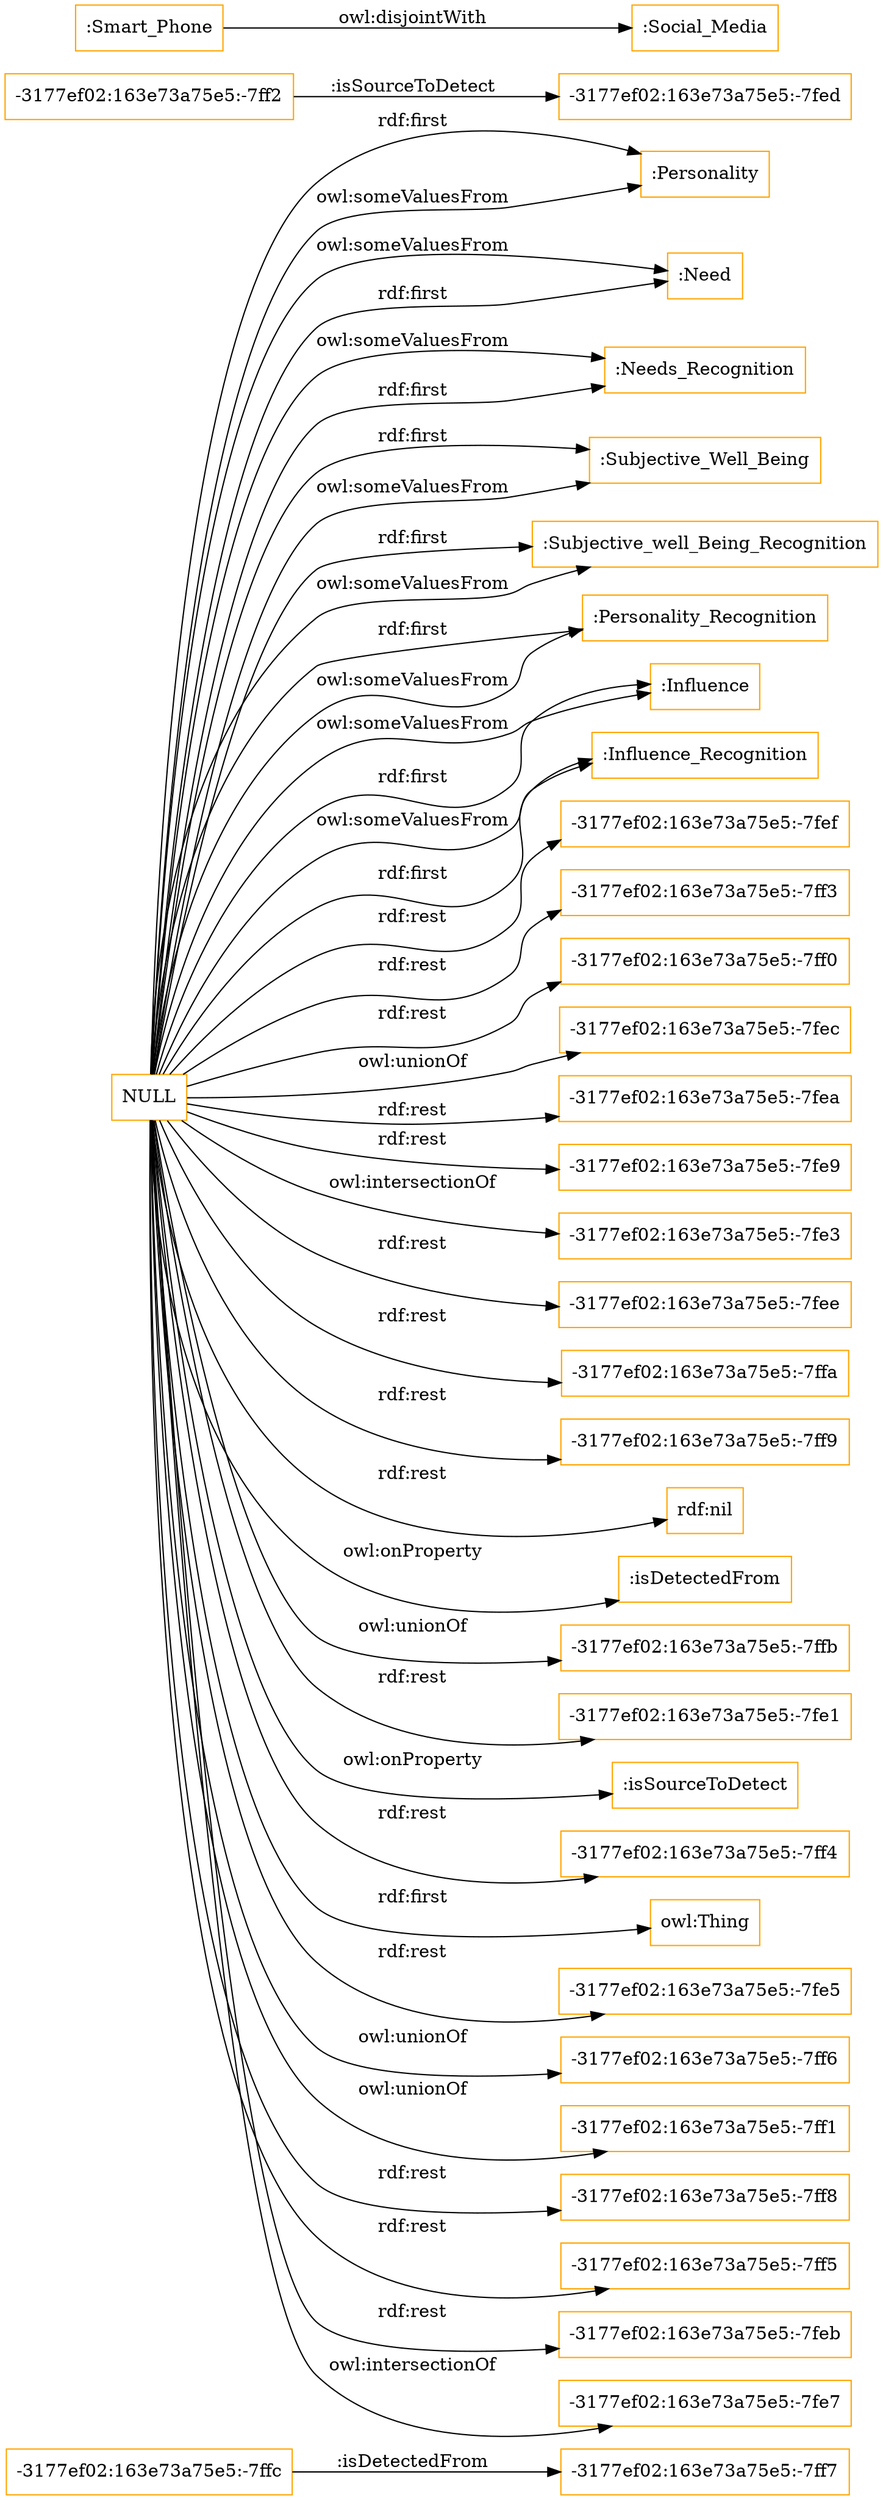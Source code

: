 digraph ar2dtool_diagram { 
rankdir=LR;
size="1501"
node [shape = rectangle, color="orange"]; "-3177ef02:163e73a75e5:-7ff7" ":Personality" ":Need" ":Needs_Recognition" "-3177ef02:163e73a75e5:-7ff2" ":Subjective_Well_Being" ":Subjective_well_Being_Recognition" ":Personality_Recognition" "-3177ef02:163e73a75e5:-7fed" "-3177ef02:163e73a75e5:-7ffc" ":Influence" ":Smart_Phone" ":Social_Media" ":Influence_Recognition" ; /*classes style*/
	"NULL" -> "-3177ef02:163e73a75e5:-7fef" [ label = "rdf:rest" ];
	"NULL" -> ":Personality_Recognition" [ label = "rdf:first" ];
	"NULL" -> "-3177ef02:163e73a75e5:-7ff3" [ label = "rdf:rest" ];
	"NULL" -> ":Personality" [ label = "rdf:first" ];
	"NULL" -> "-3177ef02:163e73a75e5:-7ff0" [ label = "rdf:rest" ];
	"NULL" -> ":Subjective_Well_Being" [ label = "rdf:first" ];
	"NULL" -> ":Personality_Recognition" [ label = "owl:someValuesFrom" ];
	"NULL" -> ":Need" [ label = "owl:someValuesFrom" ];
	"NULL" -> ":Influence" [ label = "owl:someValuesFrom" ];
	"NULL" -> "-3177ef02:163e73a75e5:-7fec" [ label = "owl:unionOf" ];
	"NULL" -> ":Influence_Recognition" [ label = "owl:someValuesFrom" ];
	"NULL" -> "-3177ef02:163e73a75e5:-7fea" [ label = "rdf:rest" ];
	"NULL" -> ":Personality" [ label = "owl:someValuesFrom" ];
	"NULL" -> "-3177ef02:163e73a75e5:-7fe9" [ label = "rdf:rest" ];
	"NULL" -> ":Needs_Recognition" [ label = "owl:someValuesFrom" ];
	"NULL" -> "-3177ef02:163e73a75e5:-7fe3" [ label = "owl:intersectionOf" ];
	"NULL" -> "-3177ef02:163e73a75e5:-7fee" [ label = "rdf:rest" ];
	"NULL" -> "-3177ef02:163e73a75e5:-7ffa" [ label = "rdf:rest" ];
	"NULL" -> "-3177ef02:163e73a75e5:-7ff9" [ label = "rdf:rest" ];
	"NULL" -> "rdf:nil" [ label = "rdf:rest" ];
	"NULL" -> ":isDetectedFrom" [ label = "owl:onProperty" ];
	"NULL" -> "-3177ef02:163e73a75e5:-7ffb" [ label = "owl:unionOf" ];
	"NULL" -> ":Subjective_well_Being_Recognition" [ label = "rdf:first" ];
	"NULL" -> "-3177ef02:163e73a75e5:-7fe1" [ label = "rdf:rest" ];
	"NULL" -> ":isSourceToDetect" [ label = "owl:onProperty" ];
	"NULL" -> ":Need" [ label = "rdf:first" ];
	"NULL" -> "-3177ef02:163e73a75e5:-7ff4" [ label = "rdf:rest" ];
	"NULL" -> "owl:Thing" [ label = "rdf:first" ];
	"NULL" -> "-3177ef02:163e73a75e5:-7fe5" [ label = "rdf:rest" ];
	"NULL" -> ":Subjective_well_Being_Recognition" [ label = "owl:someValuesFrom" ];
	"NULL" -> "-3177ef02:163e73a75e5:-7ff6" [ label = "owl:unionOf" ];
	"NULL" -> "-3177ef02:163e73a75e5:-7ff1" [ label = "owl:unionOf" ];
	"NULL" -> "-3177ef02:163e73a75e5:-7ff8" [ label = "rdf:rest" ];
	"NULL" -> ":Influence" [ label = "rdf:first" ];
	"NULL" -> "-3177ef02:163e73a75e5:-7ff5" [ label = "rdf:rest" ];
	"NULL" -> ":Needs_Recognition" [ label = "rdf:first" ];
	"NULL" -> "-3177ef02:163e73a75e5:-7feb" [ label = "rdf:rest" ];
	"NULL" -> ":Subjective_Well_Being" [ label = "owl:someValuesFrom" ];
	"NULL" -> "-3177ef02:163e73a75e5:-7fe7" [ label = "owl:intersectionOf" ];
	"NULL" -> ":Influence_Recognition" [ label = "rdf:first" ];
	":Smart_Phone" -> ":Social_Media" [ label = "owl:disjointWith" ];
	"-3177ef02:163e73a75e5:-7ffc" -> "-3177ef02:163e73a75e5:-7ff7" [ label = ":isDetectedFrom" ];
	"-3177ef02:163e73a75e5:-7ff2" -> "-3177ef02:163e73a75e5:-7fed" [ label = ":isSourceToDetect" ];

}
